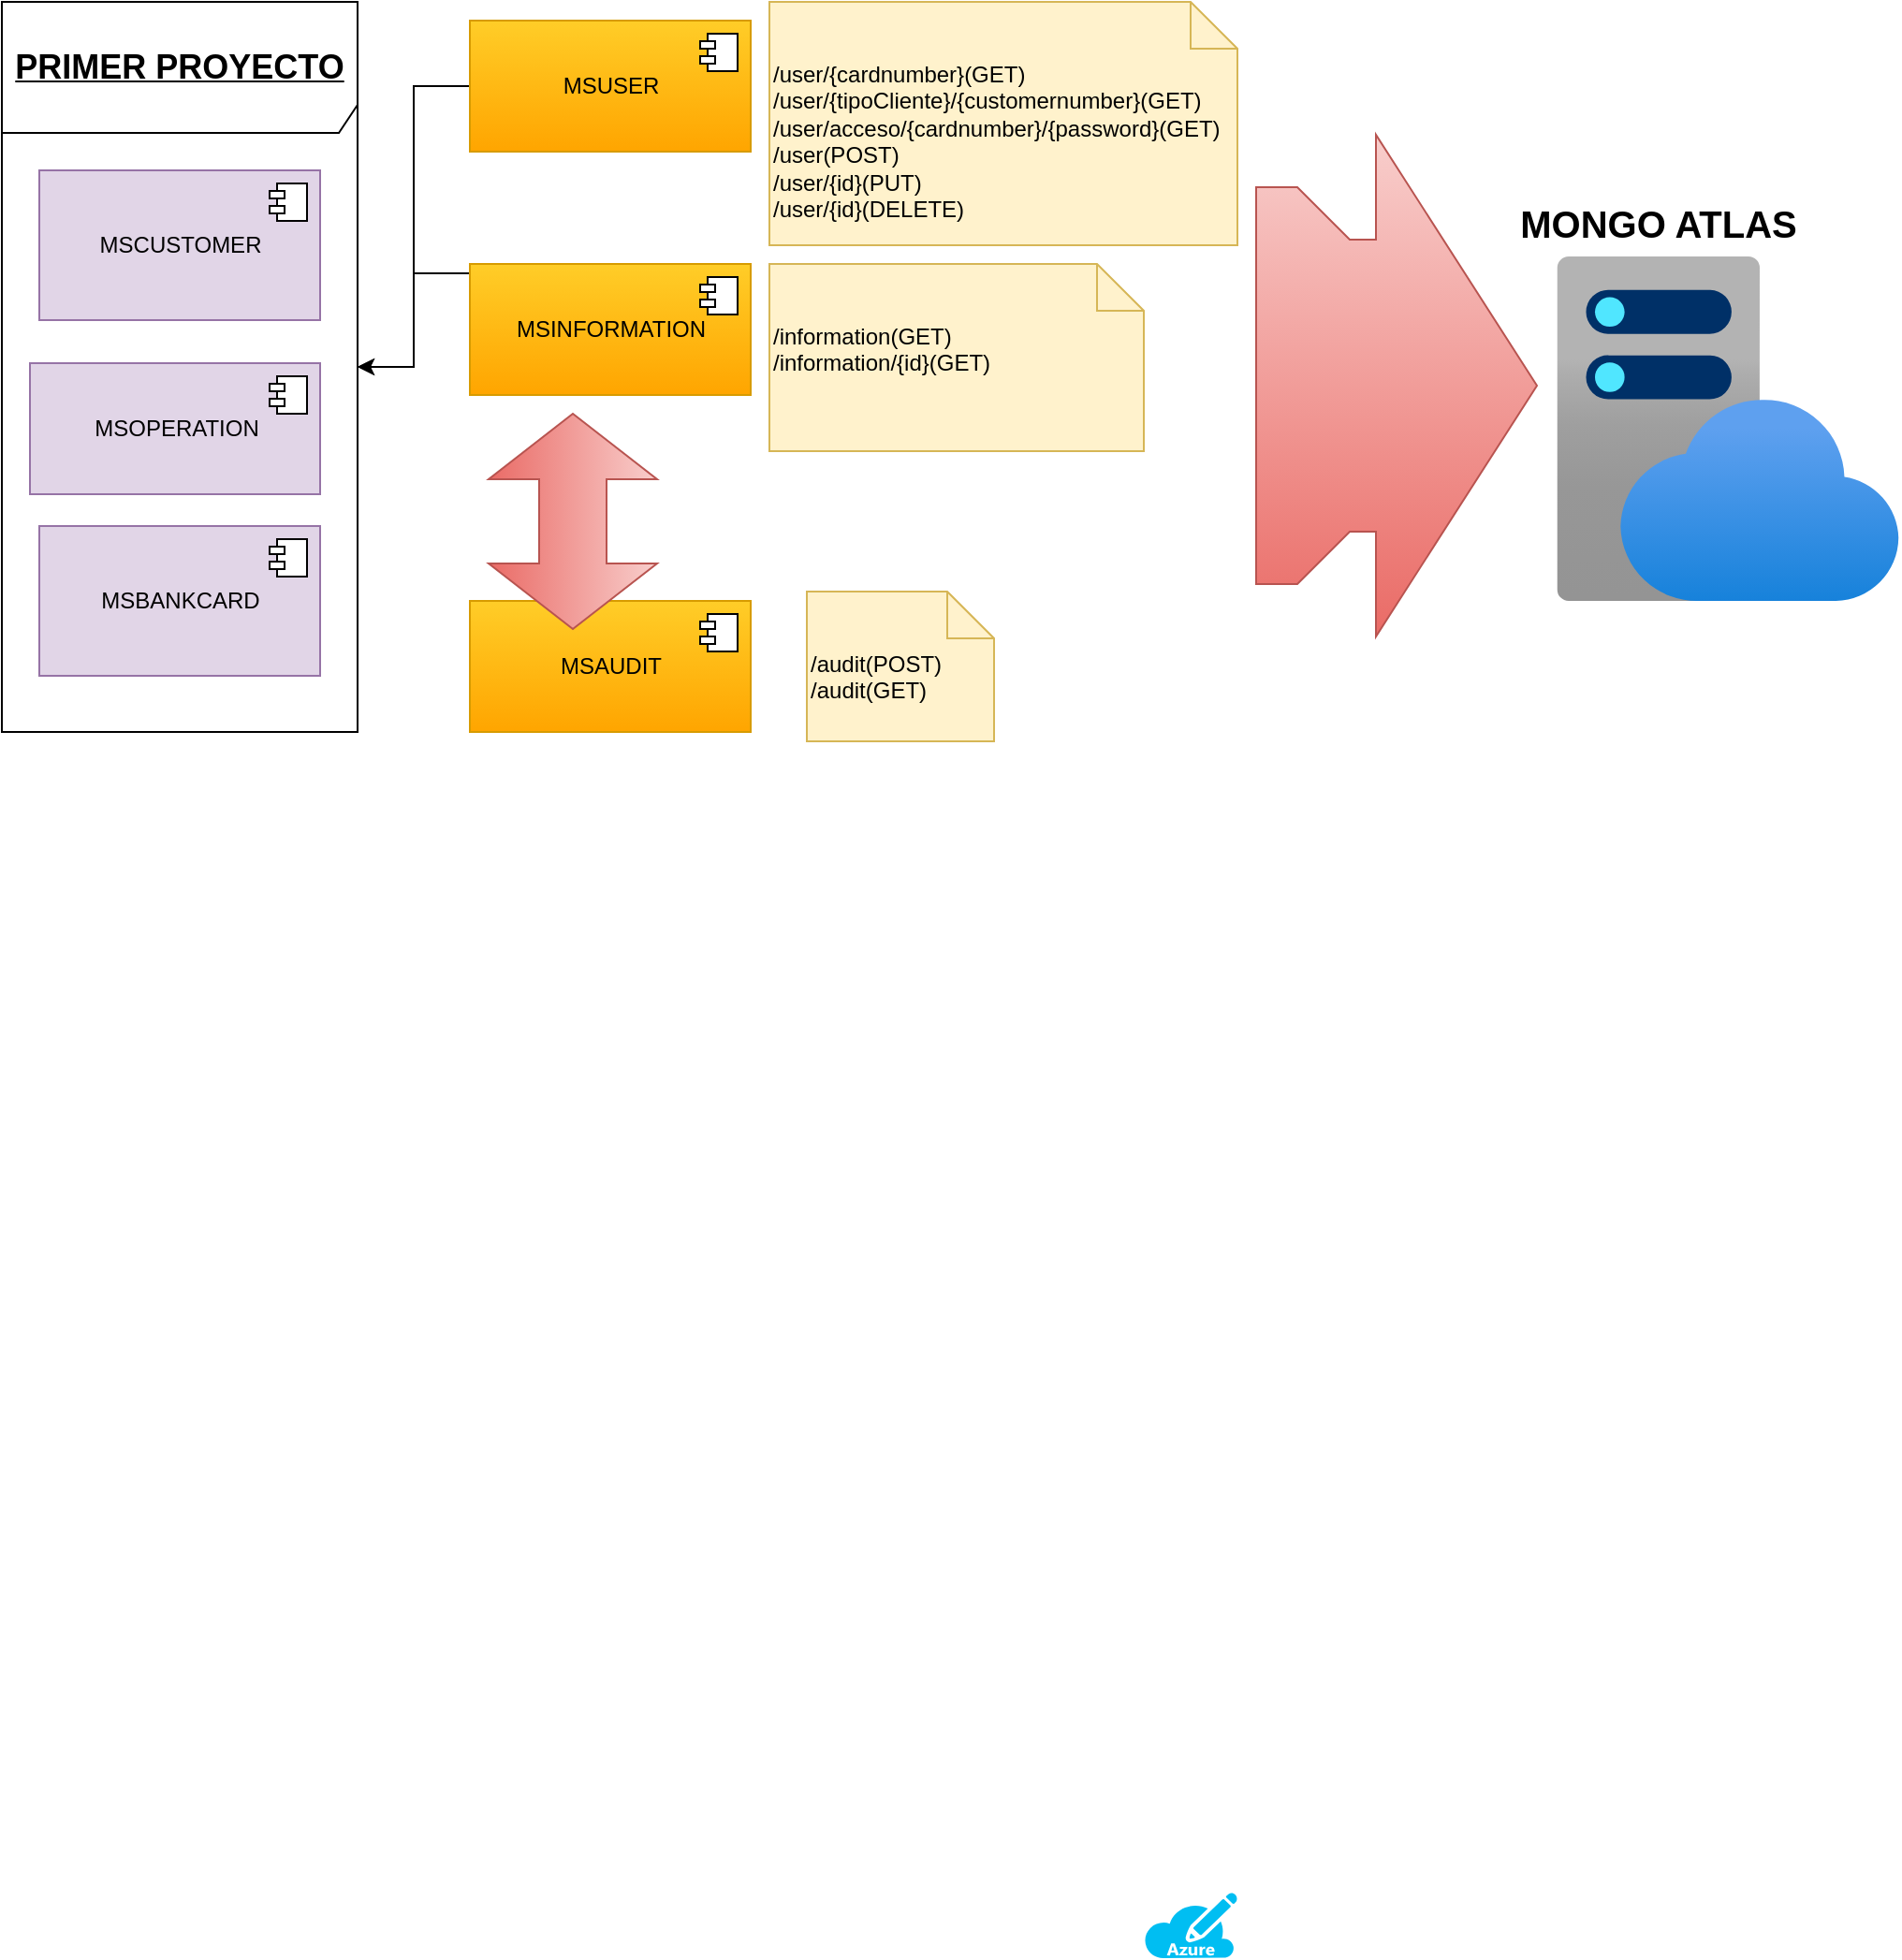 <mxfile version="20.8.20" type="device"><diagram id="IjRRc6h6UgYRI7wtGWGm" name="Página-1"><mxGraphModel dx="1707" dy="452" grid="1" gridSize="10" guides="1" tooltips="1" connect="1" arrows="1" fold="1" page="1" pageScale="1" pageWidth="827" pageHeight="1169" math="0" shadow="0"><root><mxCell id="0"/><mxCell id="1" parent="0"/><mxCell id="xs7n_Rtdz6rA_V7jCviU-2" value="" style="verticalLabelPosition=bottom;html=1;verticalAlign=top;align=center;strokeColor=none;fillColor=#00BEF2;shape=mxgraph.azure.azure_subscription;" parent="1" vertex="1"><mxGeometry x="390" y="1020" width="50" height="35" as="geometry"/></mxCell><mxCell id="T6mRGkbbGHk7RwXvtZ5Z-1" value="MSCUSTOMER" style="html=1;dropTarget=0;fillColor=#e1d5e7;strokeColor=#9673a6;" parent="1" vertex="1"><mxGeometry x="-200" y="100" width="150" height="80" as="geometry"/></mxCell><mxCell id="T6mRGkbbGHk7RwXvtZ5Z-2" value="" style="shape=module;jettyWidth=8;jettyHeight=4;" parent="T6mRGkbbGHk7RwXvtZ5Z-1" vertex="1"><mxGeometry x="1" width="20" height="20" relative="1" as="geometry"><mxPoint x="-27" y="7" as="offset"/></mxGeometry></mxCell><mxCell id="T6mRGkbbGHk7RwXvtZ5Z-56" value="MSOPERATION" style="html=1;dropTarget=0;fillColor=#e1d5e7;strokeColor=#9673a6;" parent="1" vertex="1"><mxGeometry x="-205" y="203" width="155" height="70" as="geometry"/></mxCell><mxCell id="T6mRGkbbGHk7RwXvtZ5Z-57" value="" style="shape=module;jettyWidth=8;jettyHeight=4;" parent="T6mRGkbbGHk7RwXvtZ5Z-56" vertex="1"><mxGeometry x="1" width="20" height="20" relative="1" as="geometry"><mxPoint x="-27" y="7" as="offset"/></mxGeometry></mxCell><mxCell id="T6mRGkbbGHk7RwXvtZ5Z-58" value="/user/{cardnumber}&lt;span style=&quot;background-color: initial; border-color: var(--border-color);&quot;&gt;(GET)&lt;br&gt;/user/{tipoCliente}/{customernumber}(GET)&lt;br&gt;/user/acceso/{cardnumber}/{password}(GET)&lt;br&gt;&lt;/span&gt;/user&lt;span style=&quot;border-color: var(--border-color); background-color: initial;&quot;&gt;(POST)&lt;br&gt;&lt;/span&gt;/user/{id}(PUT)&lt;br&gt;/user/{id}(DELETE)&lt;br&gt;&lt;div style=&quot;border-color: var(--border-color);&quot;&gt;&lt;/div&gt;" style="shape=note2;boundedLbl=1;whiteSpace=wrap;html=1;size=25;verticalAlign=top;align=left;fillColor=#fff2cc;strokeColor=#d6b656;" parent="1" vertex="1"><mxGeometry x="190" y="10" width="250" height="130" as="geometry"/></mxCell><mxCell id="T6mRGkbbGHk7RwXvtZ5Z-67" value="MSBANKCARD" style="html=1;dropTarget=0;fillColor=#e1d5e7;strokeColor=#9673a6;" parent="1" vertex="1"><mxGeometry x="-200" y="290" width="150" height="80" as="geometry"/></mxCell><mxCell id="T6mRGkbbGHk7RwXvtZ5Z-68" value="" style="shape=module;jettyWidth=8;jettyHeight=4;" parent="T6mRGkbbGHk7RwXvtZ5Z-67" vertex="1"><mxGeometry x="1" width="20" height="20" relative="1" as="geometry"><mxPoint x="-27" y="7" as="offset"/></mxGeometry></mxCell><mxCell id="uOGJE_gKTxKsWD0if3yG-4" value="&lt;font style=&quot;font-size: 18px;&quot;&gt;&lt;b&gt;&lt;u&gt;PRIMER PROYECTO&lt;/u&gt;&lt;/b&gt;&lt;/font&gt;" style="shape=umlFrame;whiteSpace=wrap;html=1;pointerEvents=0;width=190;height=70;fillColor=none;" parent="1" vertex="1"><mxGeometry x="-220" y="10" width="190" height="390" as="geometry"/></mxCell><mxCell id="uOGJE_gKTxKsWD0if3yG-36" value="" style="edgeStyle=orthogonalEdgeStyle;rounded=0;orthogonalLoop=1;jettySize=auto;html=1;fontSize=20;" parent="1" source="uOGJE_gKTxKsWD0if3yG-11" target="uOGJE_gKTxKsWD0if3yG-4" edge="1"><mxGeometry relative="1" as="geometry"/></mxCell><mxCell id="uOGJE_gKTxKsWD0if3yG-11" value="MSUSER" style="html=1;dropTarget=0;fillColor=#ffcd28;strokeColor=#d79b00;gradientColor=#ffa500;" parent="1" vertex="1"><mxGeometry x="30" y="20" width="150" height="70" as="geometry"/></mxCell><mxCell id="uOGJE_gKTxKsWD0if3yG-12" value="" style="shape=module;jettyWidth=8;jettyHeight=4;" parent="uOGJE_gKTxKsWD0if3yG-11" vertex="1"><mxGeometry x="1" width="20" height="20" relative="1" as="geometry"><mxPoint x="-27" y="7" as="offset"/></mxGeometry></mxCell><mxCell id="uOGJE_gKTxKsWD0if3yG-34" value="" style="edgeStyle=orthogonalEdgeStyle;rounded=0;orthogonalLoop=1;jettySize=auto;html=1;fontSize=20;" parent="1" source="uOGJE_gKTxKsWD0if3yG-15" target="uOGJE_gKTxKsWD0if3yG-4" edge="1"><mxGeometry relative="1" as="geometry"><Array as="points"><mxPoint y="155"/><mxPoint y="205"/></Array></mxGeometry></mxCell><mxCell id="uOGJE_gKTxKsWD0if3yG-15" value="MSINFORMATION" style="html=1;dropTarget=0;fillColor=#ffcd28;strokeColor=#d79b00;gradientColor=#ffa500;" parent="1" vertex="1"><mxGeometry x="30" y="150" width="150" height="70" as="geometry"/></mxCell><mxCell id="uOGJE_gKTxKsWD0if3yG-16" value="" style="shape=module;jettyWidth=8;jettyHeight=4;" parent="uOGJE_gKTxKsWD0if3yG-15" vertex="1"><mxGeometry x="1" width="20" height="20" relative="1" as="geometry"><mxPoint x="-27" y="7" as="offset"/></mxGeometry></mxCell><mxCell id="uOGJE_gKTxKsWD0if3yG-17" value="MSAUDIT" style="html=1;dropTarget=0;fillColor=#ffcd28;strokeColor=#d79b00;gradientColor=#ffa500;" parent="1" vertex="1"><mxGeometry x="30" y="330" width="150" height="70" as="geometry"/></mxCell><mxCell id="uOGJE_gKTxKsWD0if3yG-18" value="" style="shape=module;jettyWidth=8;jettyHeight=4;" parent="uOGJE_gKTxKsWD0if3yG-17" vertex="1"><mxGeometry x="1" width="20" height="20" relative="1" as="geometry"><mxPoint x="-27" y="7" as="offset"/></mxGeometry></mxCell><mxCell id="uOGJE_gKTxKsWD0if3yG-19" value="" style="html=1;shadow=0;dashed=0;align=center;verticalAlign=middle;shape=mxgraph.arrows2.tailedArrow;dy1=78;dx1=86;notch=0;arrowHead=56;dx2=22;dy2=106;fontSize=18;direction=east;fillColor=#f8cecc;gradientColor=#ea6b66;strokeColor=#b85450;" parent="1" vertex="1"><mxGeometry x="450" y="40" width="150" height="350" as="geometry"/></mxCell><mxCell id="uOGJE_gKTxKsWD0if3yG-21" value="" style="aspect=fixed;html=1;points=[];align=center;image;fontSize=12;image=img/lib/azure2/app_services/App_Service_Plans.svg;" parent="1" vertex="1"><mxGeometry x="610" y="146" width="184" height="184" as="geometry"/></mxCell><mxCell id="uOGJE_gKTxKsWD0if3yG-22" value="MONGO ATLAS" style="text;strokeColor=none;fillColor=none;spacingLeft=4;spacingRight=4;overflow=hidden;rotatable=0;points=[[0,0.5],[1,0.5]];portConstraint=eastwest;fontSize=20;arcSize=20;fontStyle=1;align=center;" parent="1" vertex="1"><mxGeometry x="580" y="110" width="170" height="30" as="geometry"/></mxCell><mxCell id="uOGJE_gKTxKsWD0if3yG-33" value="/information&lt;span style=&quot;border-color: var(--border-color); background-color: initial;&quot;&gt;(GET)&lt;br&gt;/information/{id}&lt;span style=&quot;border-color: var(--border-color); background-color: initial;&quot;&gt;(GET)&lt;br style=&quot;border-color: var(--border-color);&quot;&gt;&lt;/span&gt;&lt;/span&gt;&lt;div style=&quot;border-color: var(--border-color);&quot;&gt;&lt;/div&gt;" style="shape=note2;boundedLbl=1;whiteSpace=wrap;html=1;size=25;verticalAlign=top;align=left;fillColor=#fff2cc;strokeColor=#d6b656;" parent="1" vertex="1"><mxGeometry x="190" y="150" width="200" height="100" as="geometry"/></mxCell><mxCell id="uOGJE_gKTxKsWD0if3yG-38" value="/audit(POST)&lt;br style=&quot;border-color: var(--border-color);&quot;&gt;&lt;div style=&quot;border-color: var(--border-color);&quot;&gt;/&lt;span style=&quot;border-color: var(--border-color); background-color: initial;&quot;&gt;audit(GET)&lt;/span&gt;&lt;/div&gt;&lt;div style=&quot;border-color: var(--border-color);&quot;&gt;&lt;br&gt;&lt;/div&gt;&lt;div style=&quot;border-color: var(--border-color);&quot;&gt;&lt;br&gt;&lt;/div&gt;" style="shape=note2;boundedLbl=1;whiteSpace=wrap;html=1;size=25;verticalAlign=top;align=left;fillColor=#fff2cc;strokeColor=#d6b656;" parent="1" vertex="1"><mxGeometry x="210" y="325" width="100" height="80" as="geometry"/></mxCell><mxCell id="uOGJE_gKTxKsWD0if3yG-39" value="" style="html=1;shadow=0;dashed=0;align=center;verticalAlign=middle;shape=mxgraph.arrows2.twoWayArrow;dy=0.6;dx=35;fontSize=20;direction=south;fillColor=#f8cecc;gradientColor=#ea6b66;strokeColor=#b85450;" parent="1" vertex="1"><mxGeometry x="40" y="230" width="90" height="115" as="geometry"/></mxCell></root></mxGraphModel></diagram></mxfile>
